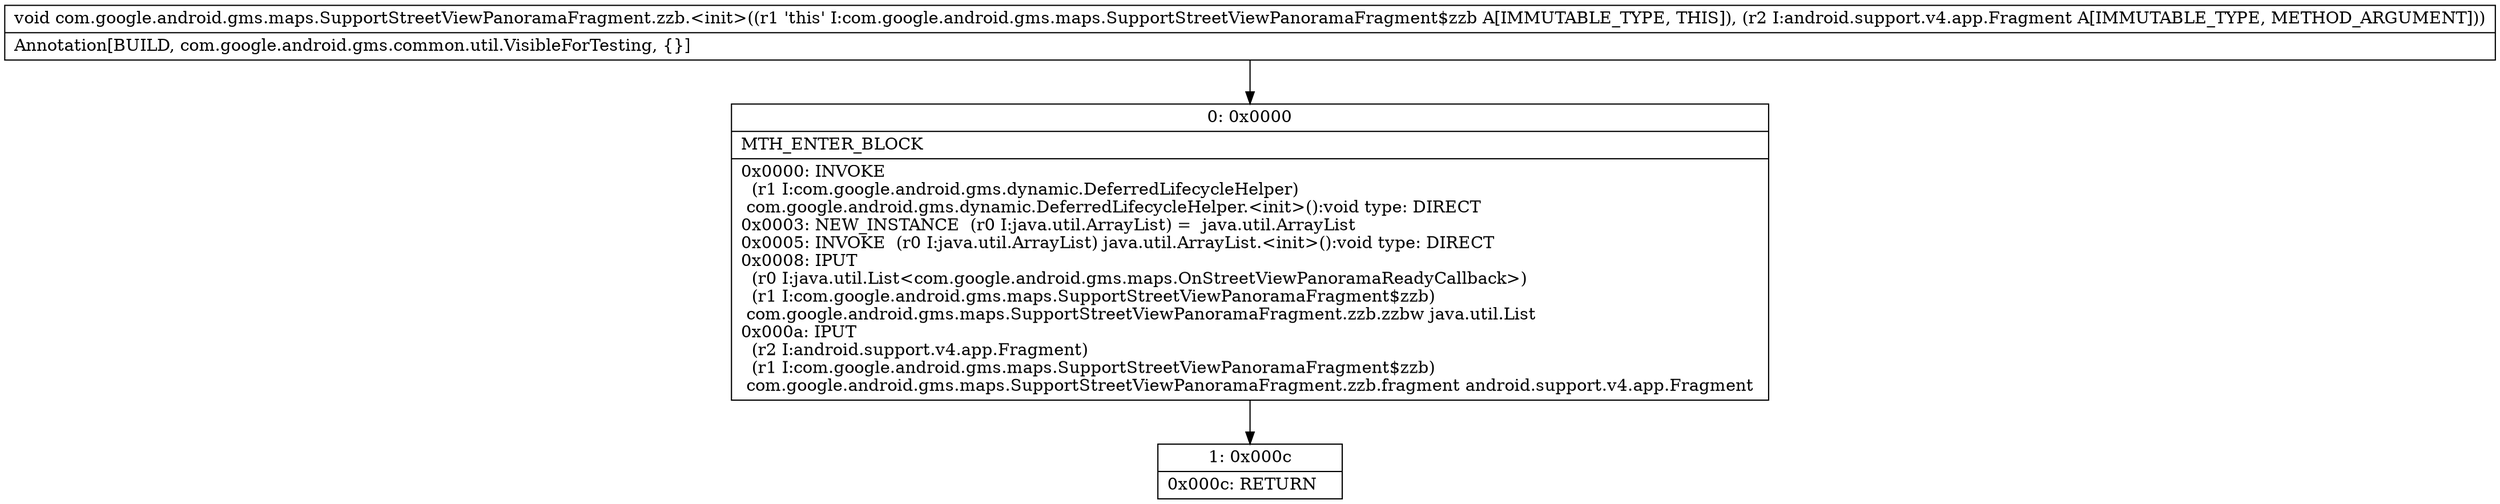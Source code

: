 digraph "CFG forcom.google.android.gms.maps.SupportStreetViewPanoramaFragment.zzb.\<init\>(Landroid\/support\/v4\/app\/Fragment;)V" {
Node_0 [shape=record,label="{0\:\ 0x0000|MTH_ENTER_BLOCK\l|0x0000: INVOKE  \l  (r1 I:com.google.android.gms.dynamic.DeferredLifecycleHelper)\l com.google.android.gms.dynamic.DeferredLifecycleHelper.\<init\>():void type: DIRECT \l0x0003: NEW_INSTANCE  (r0 I:java.util.ArrayList) =  java.util.ArrayList \l0x0005: INVOKE  (r0 I:java.util.ArrayList) java.util.ArrayList.\<init\>():void type: DIRECT \l0x0008: IPUT  \l  (r0 I:java.util.List\<com.google.android.gms.maps.OnStreetViewPanoramaReadyCallback\>)\l  (r1 I:com.google.android.gms.maps.SupportStreetViewPanoramaFragment$zzb)\l com.google.android.gms.maps.SupportStreetViewPanoramaFragment.zzb.zzbw java.util.List \l0x000a: IPUT  \l  (r2 I:android.support.v4.app.Fragment)\l  (r1 I:com.google.android.gms.maps.SupportStreetViewPanoramaFragment$zzb)\l com.google.android.gms.maps.SupportStreetViewPanoramaFragment.zzb.fragment android.support.v4.app.Fragment \l}"];
Node_1 [shape=record,label="{1\:\ 0x000c|0x000c: RETURN   \l}"];
MethodNode[shape=record,label="{void com.google.android.gms.maps.SupportStreetViewPanoramaFragment.zzb.\<init\>((r1 'this' I:com.google.android.gms.maps.SupportStreetViewPanoramaFragment$zzb A[IMMUTABLE_TYPE, THIS]), (r2 I:android.support.v4.app.Fragment A[IMMUTABLE_TYPE, METHOD_ARGUMENT]))  | Annotation[BUILD, com.google.android.gms.common.util.VisibleForTesting, \{\}]\l}"];
MethodNode -> Node_0;
Node_0 -> Node_1;
}


